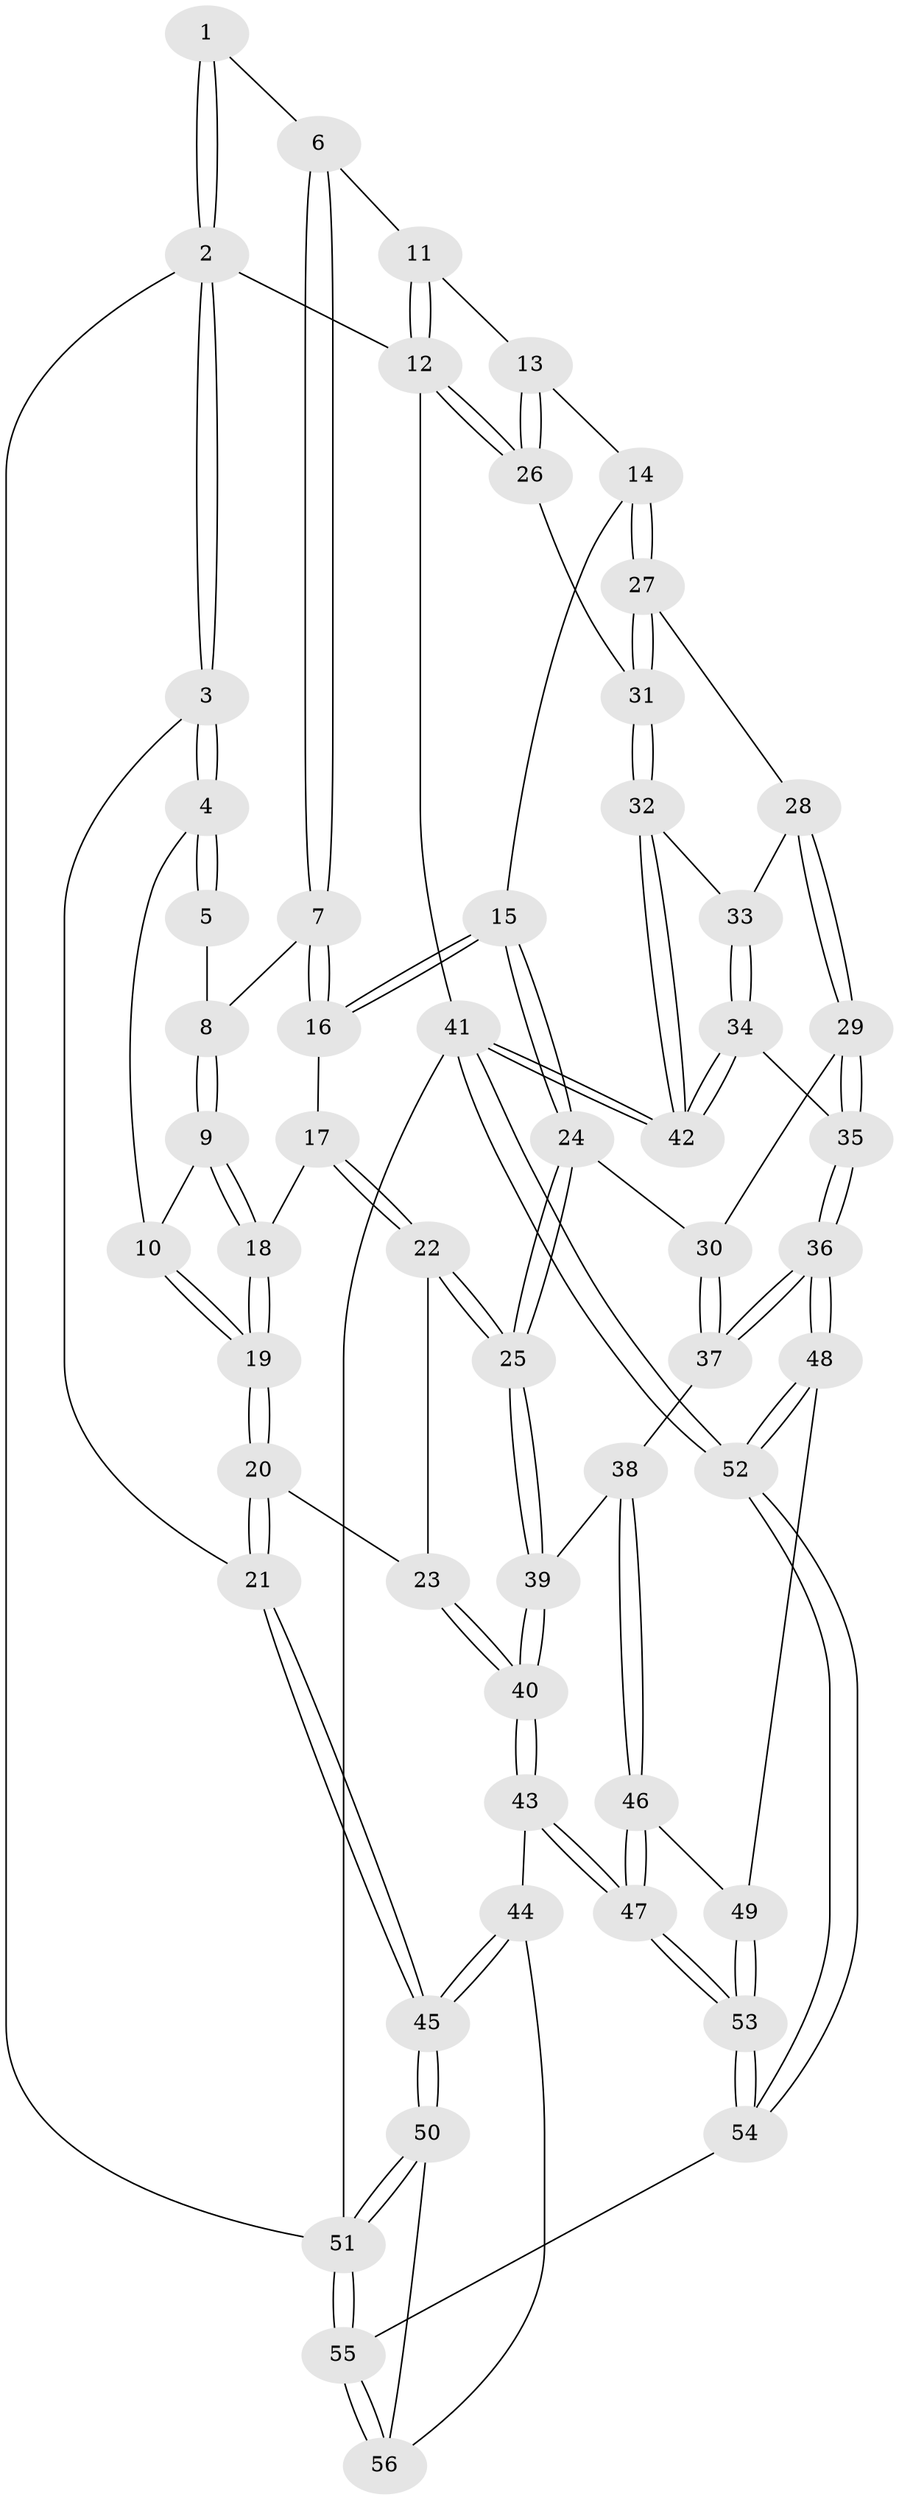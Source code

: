 // coarse degree distribution, {2: 0.125, 4: 0.075, 3: 0.725, 5: 0.075}
// Generated by graph-tools (version 1.1) at 2025/54/03/04/25 22:54:21]
// undirected, 56 vertices, 137 edges
graph export_dot {
  node [color=gray90,style=filled];
  1 [pos="+0.2359300141909549+0"];
  2 [pos="+0+0"];
  3 [pos="+0+0"];
  4 [pos="+0.10200380610948774+0.1016578148908225"];
  5 [pos="+0.23563998810297862+0"];
  6 [pos="+0.5638822301771894+0"];
  7 [pos="+0.5318859859875369+0"];
  8 [pos="+0.27448345239435923+0.06186816383726992"];
  9 [pos="+0.27304600378589167+0.10430802270376145"];
  10 [pos="+0.1082233991470579+0.1079285733476368"];
  11 [pos="+0.7624436365997183+0"];
  12 [pos="+1+0"];
  13 [pos="+0.7996396351731363+0.22992964497836713"];
  14 [pos="+0.7523257996297048+0.2748628908808244"];
  15 [pos="+0.5648357470849784+0.23107270351134454"];
  16 [pos="+0.4975325123554977+0.17179521420154384"];
  17 [pos="+0.42759969979897783+0.20420001369220697"];
  18 [pos="+0.31364913780193326+0.17943518987159945"];
  19 [pos="+0.17547236918479678+0.26199681608083847"];
  20 [pos="+0.11892208493746279+0.4170999261052936"];
  21 [pos="+0+0.4835923427279517"];
  22 [pos="+0.36380552312921044+0.37637825750532233"];
  23 [pos="+0.1505984471656003+0.4247386350391186"];
  24 [pos="+0.5297058550452431+0.47323785759183346"];
  25 [pos="+0.47753010468818474+0.49361619046354893"];
  26 [pos="+1+0.23702726038176775"];
  27 [pos="+0.7582812633298679+0.3707053668173731"];
  28 [pos="+0.75606844421359+0.3896297712730427"];
  29 [pos="+0.723335404676131+0.46475528028794094"];
  30 [pos="+0.5465113240723657+0.47696527201605693"];
  31 [pos="+1+0.40421047161301193"];
  32 [pos="+1+0.4252446684448737"];
  33 [pos="+0.857136955461047+0.4359210127750733"];
  34 [pos="+0.9797930544050961+0.6403267969086895"];
  35 [pos="+0.8000453517353364+0.6712009039917539"];
  36 [pos="+0.7495728244766292+0.7268628020969703"];
  37 [pos="+0.6371815957181114+0.658257651408364"];
  38 [pos="+0.544432393770173+0.6437495406544355"];
  39 [pos="+0.4441064197724891+0.5610822564446774"];
  40 [pos="+0.3636011535889784+0.6308632407447893"];
  41 [pos="+1+1"];
  42 [pos="+1+0.6311147360185062"];
  43 [pos="+0.34279284428819456+0.7236626651743544"];
  44 [pos="+0.26117802241622523+0.7465393494042812"];
  45 [pos="+0+0.6241679378112301"];
  46 [pos="+0.5003958020499784+0.7602425613162431"];
  47 [pos="+0.37831557692366763+0.7594249371148177"];
  48 [pos="+0.7294809294613581+0.7812875613533095"];
  49 [pos="+0.5731495689906254+0.7843077431644648"];
  50 [pos="+0+0.9616549482285177"];
  51 [pos="+0+1"];
  52 [pos="+0.7747450647097419+1"];
  53 [pos="+0.4310176762718629+1"];
  54 [pos="+0.4331757473442976+1"];
  55 [pos="+0.22926469090184917+1"];
  56 [pos="+0.22444474967921377+0.8412513291868091"];
  1 -- 2;
  1 -- 2;
  1 -- 6;
  2 -- 3;
  2 -- 3;
  2 -- 12;
  2 -- 51;
  3 -- 4;
  3 -- 4;
  3 -- 21;
  4 -- 5;
  4 -- 5;
  4 -- 10;
  5 -- 8;
  6 -- 7;
  6 -- 7;
  6 -- 11;
  7 -- 8;
  7 -- 16;
  7 -- 16;
  8 -- 9;
  8 -- 9;
  9 -- 10;
  9 -- 18;
  9 -- 18;
  10 -- 19;
  10 -- 19;
  11 -- 12;
  11 -- 12;
  11 -- 13;
  12 -- 26;
  12 -- 26;
  12 -- 41;
  13 -- 14;
  13 -- 26;
  13 -- 26;
  14 -- 15;
  14 -- 27;
  14 -- 27;
  15 -- 16;
  15 -- 16;
  15 -- 24;
  15 -- 24;
  16 -- 17;
  17 -- 18;
  17 -- 22;
  17 -- 22;
  18 -- 19;
  18 -- 19;
  19 -- 20;
  19 -- 20;
  20 -- 21;
  20 -- 21;
  20 -- 23;
  21 -- 45;
  21 -- 45;
  22 -- 23;
  22 -- 25;
  22 -- 25;
  23 -- 40;
  23 -- 40;
  24 -- 25;
  24 -- 25;
  24 -- 30;
  25 -- 39;
  25 -- 39;
  26 -- 31;
  27 -- 28;
  27 -- 31;
  27 -- 31;
  28 -- 29;
  28 -- 29;
  28 -- 33;
  29 -- 30;
  29 -- 35;
  29 -- 35;
  30 -- 37;
  30 -- 37;
  31 -- 32;
  31 -- 32;
  32 -- 33;
  32 -- 42;
  32 -- 42;
  33 -- 34;
  33 -- 34;
  34 -- 35;
  34 -- 42;
  34 -- 42;
  35 -- 36;
  35 -- 36;
  36 -- 37;
  36 -- 37;
  36 -- 48;
  36 -- 48;
  37 -- 38;
  38 -- 39;
  38 -- 46;
  38 -- 46;
  39 -- 40;
  39 -- 40;
  40 -- 43;
  40 -- 43;
  41 -- 42;
  41 -- 42;
  41 -- 52;
  41 -- 52;
  41 -- 51;
  43 -- 44;
  43 -- 47;
  43 -- 47;
  44 -- 45;
  44 -- 45;
  44 -- 56;
  45 -- 50;
  45 -- 50;
  46 -- 47;
  46 -- 47;
  46 -- 49;
  47 -- 53;
  47 -- 53;
  48 -- 49;
  48 -- 52;
  48 -- 52;
  49 -- 53;
  49 -- 53;
  50 -- 51;
  50 -- 51;
  50 -- 56;
  51 -- 55;
  51 -- 55;
  52 -- 54;
  52 -- 54;
  53 -- 54;
  53 -- 54;
  54 -- 55;
  55 -- 56;
  55 -- 56;
}
